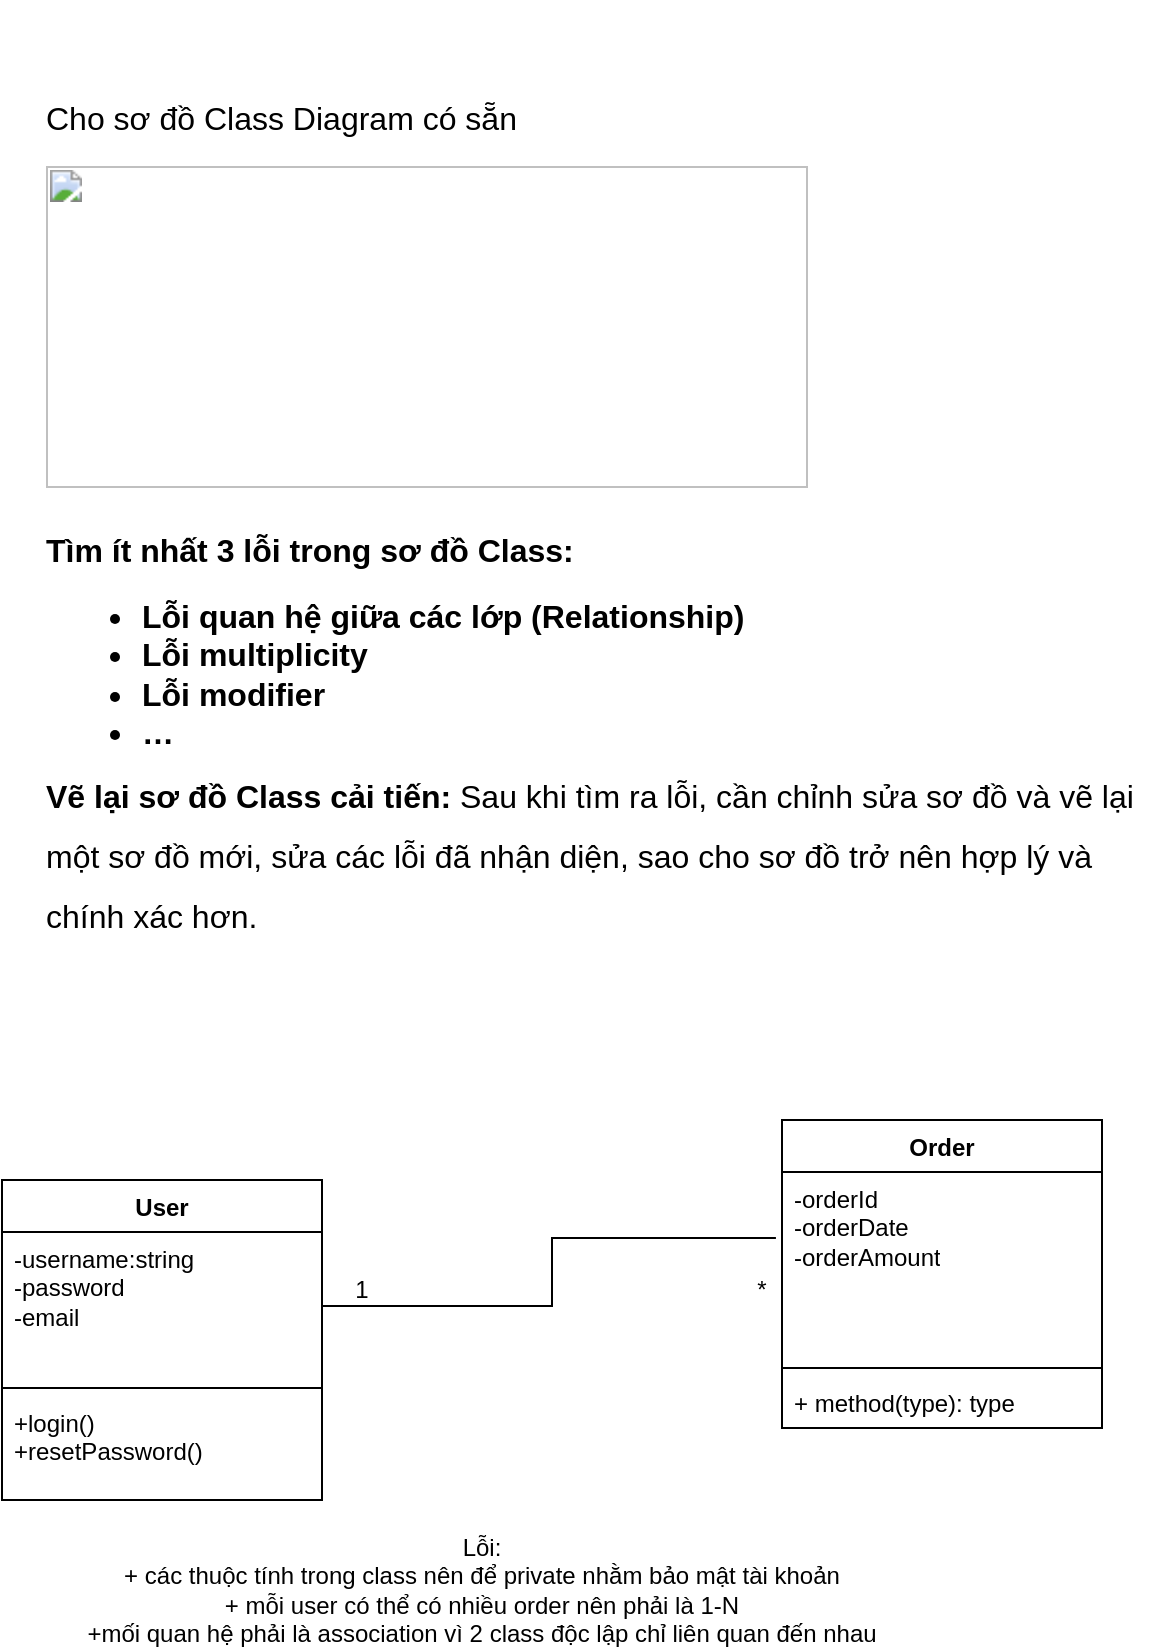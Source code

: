 <mxfile version="28.2.8">
  <diagram name="Page-1" id="6E5zICl8OUgghLEykvKv">
    <mxGraphModel dx="1216" dy="905" grid="1" gridSize="10" guides="1" tooltips="1" connect="1" arrows="1" fold="1" page="1" pageScale="1" pageWidth="850" pageHeight="1100" math="0" shadow="0">
      <root>
        <mxCell id="0" />
        <mxCell id="1" parent="0" />
        <UserObject label="&lt;p dir=&quot;ltr&quot; style=&quot;box-sizing: border-box; margin: 6pt 0px; padding: 0px; color: rgb(0, 0, 0); font-family: SFProDisplay; font-size: 16px; font-style: normal; font-variant-ligatures: normal; font-variant-caps: normal; font-weight: 400; letter-spacing: normal; orphans: 2; text-align: start; text-indent: 0px; text-transform: none; widows: 2; word-spacing: 0px; -webkit-text-stroke-width: 0px; white-space: normal; background-color: rgb(255, 255, 255); text-decoration-thickness: initial; text-decoration-style: initial; text-decoration-color: initial; line-height: 1.8;&quot;&gt;&lt;span style=&quot;box-sizing: border-box; margin: 0px; padding: 0px; background-color: transparent; color: rgb(0, 0, 0); font-family: Arial, sans-serif; font-size: 12pt;&quot;&gt;&lt;span style=&quot;box-sizing: border-box; margin: 0px; padding: 0px; font-style: normal; font-variant: normal; font-weight: 400; text-decoration: none; vertical-align: baseline; white-space: pre-wrap;&quot;&gt;&lt;br class=&quot;Apple-interchange-newline&quot;&gt;Cho sơ đồ Class Diagram có sẵn&lt;/span&gt;&lt;/span&gt;&lt;/p&gt;&lt;p dir=&quot;ltr&quot; style=&quot;box-sizing: border-box; margin: 6pt 0px; padding: 0px; color: rgb(0, 0, 0); font-family: SFProDisplay; font-size: 16px; font-style: normal; font-variant-ligatures: normal; font-variant-caps: normal; font-weight: 400; letter-spacing: normal; orphans: 2; text-align: start; text-indent: 0px; text-transform: none; widows: 2; word-spacing: 0px; -webkit-text-stroke-width: 0px; white-space: normal; background-color: rgb(255, 255, 255); text-decoration-thickness: initial; text-decoration-style: initial; text-decoration-color: initial; line-height: 1.8;&quot;&gt;&lt;span style=&quot;box-sizing: border-box; margin: 0px; padding: 0px; background-color: transparent; color: rgb(0, 0, 0); font-family: Arial, sans-serif; font-size: 12pt;&quot;&gt;&lt;span style=&quot;box-sizing: border-box; margin: 0px; padding: 0px; border-style: none; display: inline-block; font-style: normal; font-variant: normal; font-weight: 400; height: 161px; overflow: hidden; text-decoration: none; vertical-align: baseline; white-space: pre-wrap; width: 381px;&quot;&gt;&lt;img src=&quot;https://phenika-storage.s3.ap-southeast-2.amazonaws.com/uploads/b19d78c9-5518-4044-a737-a2e490474695.png&quot; width=&quot;381&quot; height=&quot;161&quot; style=&quot;box-sizing: border-box; margin: 0px; padding: 0px; vertical-align: middle;&quot;&gt;&lt;/span&gt;&lt;/span&gt;&lt;/p&gt;&lt;p dir=&quot;ltr&quot; style=&quot;box-sizing: border-box; margin: 6pt 0px; padding: 0px; color: rgb(0, 0, 0); font-family: SFProDisplay; font-size: 16px; font-style: normal; font-variant-ligatures: normal; font-variant-caps: normal; font-weight: 400; letter-spacing: normal; orphans: 2; text-align: start; text-indent: 0px; text-transform: none; widows: 2; word-spacing: 0px; -webkit-text-stroke-width: 0px; white-space: normal; background-color: rgb(255, 255, 255); text-decoration-thickness: initial; text-decoration-style: initial; text-decoration-color: initial; line-height: 1.8;&quot;&gt;&lt;span style=&quot;box-sizing: border-box; margin: 0px; padding: 0px; background-color: transparent; color: rgb(0, 0, 0); font-family: Arial, sans-serif; font-size: 12pt;&quot;&gt;&lt;span style=&quot;box-sizing: border-box; margin: 0px; padding: 0px; font-style: normal; font-variant: normal; text-decoration: none; vertical-align: baseline; white-space: pre-wrap;&quot;&gt;&lt;strong style=&quot;box-sizing: border-box; margin: 0px; padding: 0px; font-weight: bolder;&quot;&gt;Tìm ít nhất 3 lỗi trong sơ đồ Class:&lt;/strong&gt;&lt;/span&gt;&lt;/span&gt;&lt;/p&gt;&lt;ul style=&quot;box-sizing: border-box; margin: 0px; padding: 0px 0px 0px 2rem; list-style: circle; color: rgb(33, 37, 41); font-family: SFProDisplay; font-size: 16px; font-style: normal; font-variant-ligatures: normal; font-variant-caps: normal; font-weight: 400; letter-spacing: normal; orphans: 2; text-align: start; text-indent: 0px; text-transform: none; widows: 2; word-spacing: 0px; -webkit-text-stroke-width: 0px; white-space: normal; background-color: rgb(255, 255, 255); text-decoration-thickness: initial; text-decoration-style: initial; text-decoration-color: initial; padding-inline-start: 48px;&quot;&gt;&lt;li dir=&quot;ltr&quot; aria-level=&quot;1&quot; style=&quot;box-sizing: border-box; margin: 0px; padding: 0px; background-color: transparent; color: rgb(0, 0, 0); font-family: Arial, sans-serif; font-size: 12pt; font-style: normal; font-variant: normal; font-weight: 400; list-style-type: disc; text-decoration: none; vertical-align: baseline; white-space: pre;&quot;&gt;&lt;span style=&quot;box-sizing: border-box; margin: 0px; padding: 0px; background-color: transparent; color: rgb(0, 0, 0); font-family: Arial, sans-serif; font-size: 12pt;&quot;&gt;&lt;span style=&quot;box-sizing: border-box; margin: 0px; padding: 0px; font-style: normal; font-variant: normal; text-decoration: none; vertical-align: baseline; white-space: pre-wrap;&quot;&gt;&lt;strong style=&quot;box-sizing: border-box; margin: 0px; padding: 0px; font-weight: bolder;&quot;&gt;Lỗi quan hệ giữa các lớp (Relationship)&lt;/strong&gt;&lt;/span&gt;&lt;/span&gt;&lt;/li&gt;&lt;li dir=&quot;ltr&quot; aria-level=&quot;1&quot; style=&quot;box-sizing: border-box; margin: 0px; padding: 0px; background-color: transparent; color: rgb(0, 0, 0); font-family: Arial, sans-serif; font-size: 12pt; font-style: normal; font-variant: normal; font-weight: 400; list-style-type: disc; text-decoration: none; vertical-align: baseline; white-space: pre;&quot;&gt;&lt;span style=&quot;box-sizing: border-box; margin: 0px; padding: 0px; background-color: transparent; color: rgb(0, 0, 0); font-family: Arial, sans-serif; font-size: 12pt;&quot;&gt;&lt;span style=&quot;box-sizing: border-box; margin: 0px; padding: 0px; font-style: normal; font-variant: normal; text-decoration: none; vertical-align: baseline; white-space: pre-wrap;&quot;&gt;&lt;strong style=&quot;box-sizing: border-box; margin: 0px; padding: 0px; font-weight: bolder;&quot;&gt;Lỗi multiplicity&lt;/strong&gt;&lt;/span&gt;&lt;/span&gt;&lt;/li&gt;&lt;li dir=&quot;ltr&quot; aria-level=&quot;1&quot; style=&quot;box-sizing: border-box; margin: 0px; padding: 0px; background-color: transparent; color: rgb(0, 0, 0); font-family: Arial, sans-serif; font-size: 12pt; font-style: normal; font-variant: normal; font-weight: 400; list-style-type: disc; text-decoration: none; vertical-align: baseline; white-space: pre;&quot;&gt;&lt;span style=&quot;box-sizing: border-box; margin: 0px; padding: 0px; background-color: transparent; color: rgb(0, 0, 0); font-family: Arial, sans-serif; font-size: 12pt;&quot;&gt;&lt;span style=&quot;box-sizing: border-box; margin: 0px; padding: 0px; font-style: normal; font-variant: normal; text-decoration: none; vertical-align: baseline; white-space: pre-wrap;&quot;&gt;&lt;strong style=&quot;box-sizing: border-box; margin: 0px; padding: 0px; font-weight: bolder;&quot;&gt;Lỗi modifier&lt;/strong&gt;&lt;/span&gt;&lt;/span&gt;&lt;/li&gt;&lt;li dir=&quot;ltr&quot; aria-level=&quot;1&quot; style=&quot;box-sizing: border-box; margin: 0px; padding: 0px; background-color: transparent; color: rgb(0, 0, 0); font-family: Arial, sans-serif; font-size: 12pt; font-style: normal; font-variant: normal; font-weight: 400; list-style-type: disc; text-decoration: none; vertical-align: baseline; white-space: pre;&quot;&gt;&lt;span style=&quot;box-sizing: border-box; margin: 0px; padding: 0px; background-color: transparent; color: rgb(0, 0, 0); font-family: Arial, sans-serif; font-size: 12pt;&quot;&gt;&lt;span style=&quot;box-sizing: border-box; margin: 0px; padding: 0px; font-style: normal; font-variant: normal; text-decoration: none; vertical-align: baseline; white-space: pre-wrap;&quot;&gt;&lt;strong style=&quot;box-sizing: border-box; margin: 0px; padding: 0px; font-weight: bolder;&quot;&gt;…&lt;/strong&gt;&lt;/span&gt;&lt;/span&gt;&lt;/li&gt;&lt;/ul&gt;&lt;p dir=&quot;ltr&quot; style=&quot;box-sizing: border-box; margin: 6pt 0px; padding: 0px; color: rgb(0, 0, 0); font-family: SFProDisplay; font-size: 16px; font-style: normal; font-variant-ligatures: normal; font-variant-caps: normal; font-weight: 400; letter-spacing: normal; orphans: 2; text-align: start; text-indent: 0px; text-transform: none; widows: 2; word-spacing: 0px; -webkit-text-stroke-width: 0px; white-space: normal; background-color: rgb(255, 255, 255); text-decoration-thickness: initial; text-decoration-style: initial; text-decoration-color: initial; line-height: 1.8;&quot;&gt;&lt;span style=&quot;box-sizing: border-box; margin: 0px; padding: 0px; background-color: transparent; color: rgb(0, 0, 0); font-family: Arial, sans-serif; font-size: 12pt;&quot;&gt;&lt;span style=&quot;box-sizing: border-box; margin: 0px; padding: 0px; font-style: normal; font-variant: normal; text-decoration: none; vertical-align: baseline; white-space: pre-wrap;&quot;&gt;&lt;strong style=&quot;box-sizing: border-box; margin: 0px; padding: 0px; font-weight: bolder;&quot;&gt;Vẽ lại sơ đồ Class cải tiến:&lt;/strong&gt;&lt;/span&gt;&lt;span style=&quot;box-sizing: border-box; margin: 0px; padding: 0px; font-style: normal; font-variant: normal; font-weight: 400; text-decoration: none; vertical-align: baseline; white-space: pre-wrap;&quot;&gt; Sau khi tìm ra lỗi, cần chỉnh sửa sơ đồ và vẽ lại một sơ đồ mới, sửa các lỗi đã nhận diện, sao cho sơ đồ trở nên hợp lý và chính xác hơn.&lt;/span&gt;&lt;/span&gt;&lt;/p&gt;&lt;br class=&quot;Apple-interchange-newline&quot;&gt;" link="&lt;p dir=&quot;ltr&quot; style=&quot;box-sizing: border-box; margin: 6pt 0px; padding: 0px; color: rgb(0, 0, 0); font-family: SFProDisplay; font-size: 16px; font-style: normal; font-variant-ligatures: normal; font-variant-caps: normal; font-weight: 400; letter-spacing: normal; orphans: 2; text-align: start; text-indent: 0px; text-transform: none; widows: 2; word-spacing: 0px; -webkit-text-stroke-width: 0px; white-space: normal; background-color: rgb(255, 255, 255); text-decoration-thickness: initial; text-decoration-style: initial; text-decoration-color: initial; line-height: 1.8;&quot;&gt;&lt;span style=&quot;box-sizing: border-box; margin: 0px; padding: 0px; background-color: transparent; color: rgb(0, 0, 0); font-family: Arial, sans-serif; font-size: 12pt;&quot;&gt;&lt;span style=&quot;box-sizing: border-box; margin: 0px; padding: 0px; font-style: normal; font-variant: normal; font-weight: 400; text-decoration: none; vertical-align: baseline; white-space: pre-wrap;&quot;&gt;&lt;br class=&quot;Apple-interchange-newline&quot;&gt;Cho sơ đồ Class Diagram có sẵn&lt;/span&gt;&lt;/span&gt;&lt;/p&gt;&lt;p dir=&quot;ltr&quot; style=&quot;box-sizing: border-box; margin: 6pt 0px; padding: 0px; color: rgb(0, 0, 0); font-family: SFProDisplay; font-size: 16px; font-style: normal; font-variant-ligatures: normal; font-variant-caps: normal; font-weight: 400; letter-spacing: normal; orphans: 2; text-align: start; text-indent: 0px; text-transform: none; widows: 2; word-spacing: 0px; -webkit-text-stroke-width: 0px; white-space: normal; background-color: rgb(255, 255, 255); text-decoration-thickness: initial; text-decoration-style: initial; text-decoration-color: initial; line-height: 1.8;&quot;&gt;&lt;span style=&quot;box-sizing: border-box; margin: 0px; padding: 0px; background-color: transparent; color: rgb(0, 0, 0); font-family: Arial, sans-serif; font-size: 12pt;&quot;&gt;&lt;span style=&quot;box-sizing: border-box; margin: 0px; padding: 0px; border-style: none; display: inline-block; font-style: normal; font-variant: normal; font-weight: 400; height: 161px; overflow: hidden; text-decoration: none; vertical-align: baseline; white-space: pre-wrap; width: 381px;&quot;&gt;&lt;img src=&quot;https://phenika-storage.s3.ap-southeast-2.amazonaws.com/uploads/b19d78c9-5518-4044-a737-a2e490474695.png&quot; width=&quot;381&quot; height=&quot;161&quot; style=&quot;box-sizing: border-box; margin: 0px; padding: 0px; vertical-align: middle;&quot;&gt;&lt;/span&gt;&lt;/span&gt;&lt;/p&gt;&lt;p dir=&quot;ltr&quot; style=&quot;box-sizing: border-box; margin: 6pt 0px; padding: 0px; color: rgb(0, 0, 0); font-family: SFProDisplay; font-size: 16px; font-style: normal; font-variant-ligatures: normal; font-variant-caps: normal; font-weight: 400; letter-spacing: normal; orphans: 2; text-align: start; text-indent: 0px; text-transform: none; widows: 2; word-spacing: 0px; -webkit-text-stroke-width: 0px; white-space: normal; background-color: rgb(255, 255, 255); text-decoration-thickness: initial; text-decoration-style: initial; text-decoration-color: initial; line-height: 1.8;&quot;&gt;&lt;span style=&quot;box-sizing: border-box; margin: 0px; padding: 0px; background-color: transparent; color: rgb(0, 0, 0); font-family: Arial, sans-serif; font-size: 12pt;&quot;&gt;&lt;span style=&quot;box-sizing: border-box; margin: 0px; padding: 0px; font-style: normal; font-variant: normal; text-decoration: none; vertical-align: baseline; white-space: pre-wrap;&quot;&gt;&lt;strong style=&quot;box-sizing: border-box; margin: 0px; padding: 0px; font-weight: bolder;&quot;&gt;Tìm ít nhất 3 lỗi trong sơ đồ Class:&lt;/strong&gt;&lt;/span&gt;&lt;/span&gt;&lt;/p&gt;&lt;ul style=&quot;box-sizing: border-box; margin: 0px; padding: 0px 0px 0px 2rem; list-style: circle; color: rgb(33, 37, 41); font-family: SFProDisplay; font-size: 16px; font-style: normal; font-variant-ligatures: normal; font-variant-caps: normal; font-weight: 400; letter-spacing: normal; orphans: 2; text-align: start; text-indent: 0px; text-transform: none; widows: 2; word-spacing: 0px; -webkit-text-stroke-width: 0px; white-space: normal; background-color: rgb(255, 255, 255); text-decoration-thickness: initial; text-decoration-style: initial; text-decoration-color: initial; padding-inline-start: 48px;&quot;&gt;&lt;li dir=&quot;ltr&quot; aria-level=&quot;1&quot; style=&quot;box-sizing: border-box; margin: 0px; padding: 0px; background-color: transparent; color: rgb(0, 0, 0); font-family: Arial, sans-serif; font-size: 12pt; font-style: normal; font-variant: normal; font-weight: 400; list-style-type: disc; text-decoration: none; vertical-align: baseline; white-space: pre;&quot;&gt;&lt;span style=&quot;box-sizing: border-box; margin: 0px; padding: 0px; background-color: transparent; color: rgb(0, 0, 0); font-family: Arial, sans-serif; font-size: 12pt;&quot;&gt;&lt;span style=&quot;box-sizing: border-box; margin: 0px; padding: 0px; font-style: normal; font-variant: normal; text-decoration: none; vertical-align: baseline; white-space: pre-wrap;&quot;&gt;&lt;strong style=&quot;box-sizing: border-box; margin: 0px; padding: 0px; font-weight: bolder;&quot;&gt;Lỗi quan hệ giữa các lớp (Relationship)&lt;/strong&gt;&lt;/span&gt;&lt;/span&gt;&lt;/li&gt;&lt;li dir=&quot;ltr&quot; aria-level=&quot;1&quot; style=&quot;box-sizing: border-box; margin: 0px; padding: 0px; background-color: transparent; color: rgb(0, 0, 0); font-family: Arial, sans-serif; font-size: 12pt; font-style: normal; font-variant: normal; font-weight: 400; list-style-type: disc; text-decoration: none; vertical-align: baseline; white-space: pre;&quot;&gt;&lt;span style=&quot;box-sizing: border-box; margin: 0px; padding: 0px; background-color: transparent; color: rgb(0, 0, 0); font-family: Arial, sans-serif; font-size: 12pt;&quot;&gt;&lt;span style=&quot;box-sizing: border-box; margin: 0px; padding: 0px; font-style: normal; font-variant: normal; text-decoration: none; vertical-align: baseline; white-space: pre-wrap;&quot;&gt;&lt;strong style=&quot;box-sizing: border-box; margin: 0px; padding: 0px; font-weight: bolder;&quot;&gt;Lỗi multiplicity&lt;/strong&gt;&lt;/span&gt;&lt;/span&gt;&lt;/li&gt;&lt;li dir=&quot;ltr&quot; aria-level=&quot;1&quot; style=&quot;box-sizing: border-box; margin: 0px; padding: 0px; background-color: transparent; color: rgb(0, 0, 0); font-family: Arial, sans-serif; font-size: 12pt; font-style: normal; font-variant: normal; font-weight: 400; list-style-type: disc; text-decoration: none; vertical-align: baseline; white-space: pre;&quot;&gt;&lt;span style=&quot;box-sizing: border-box; margin: 0px; padding: 0px; background-color: transparent; color: rgb(0, 0, 0); font-family: Arial, sans-serif; font-size: 12pt;&quot;&gt;&lt;span style=&quot;box-sizing: border-box; margin: 0px; padding: 0px; font-style: normal; font-variant: normal; text-decoration: none; vertical-align: baseline; white-space: pre-wrap;&quot;&gt;&lt;strong style=&quot;box-sizing: border-box; margin: 0px; padding: 0px; font-weight: bolder;&quot;&gt;Lỗi modifier&lt;/strong&gt;&lt;/span&gt;&lt;/span&gt;&lt;/li&gt;&lt;li dir=&quot;ltr&quot; aria-level=&quot;1&quot; style=&quot;box-sizing: border-box; margin: 0px; padding: 0px; background-color: transparent; color: rgb(0, 0, 0); font-family: Arial, sans-serif; font-size: 12pt; font-style: normal; font-variant: normal; font-weight: 400; list-style-type: disc; text-decoration: none; vertical-align: baseline; white-space: pre;&quot;&gt;&lt;span style=&quot;box-sizing: border-box; margin: 0px; padding: 0px; background-color: transparent; color: rgb(0, 0, 0); font-family: Arial, sans-serif; font-size: 12pt;&quot;&gt;&lt;span style=&quot;box-sizing: border-box; margin: 0px; padding: 0px; font-style: normal; font-variant: normal; text-decoration: none; vertical-align: baseline; white-space: pre-wrap;&quot;&gt;&lt;strong style=&quot;box-sizing: border-box; margin: 0px; padding: 0px; font-weight: bolder;&quot;&gt;…&lt;/strong&gt;&lt;/span&gt;&lt;/span&gt;&lt;/li&gt;&lt;/ul&gt;&lt;p dir=&quot;ltr&quot; style=&quot;box-sizing: border-box; margin: 6pt 0px; padding: 0px; color: rgb(0, 0, 0); font-family: SFProDisplay; font-size: 16px; font-style: normal; font-variant-ligatures: normal; font-variant-caps: normal; font-weight: 400; letter-spacing: normal; orphans: 2; text-align: start; text-indent: 0px; text-transform: none; widows: 2; word-spacing: 0px; -webkit-text-stroke-width: 0px; white-space: normal; background-color: rgb(255, 255, 255); text-decoration-thickness: initial; text-decoration-style: initial; text-decoration-color: initial; line-height: 1.8;&quot;&gt;&lt;span style=&quot;box-sizing: border-box; margin: 0px; padding: 0px; background-color: transparent; color: rgb(0, 0, 0); font-family: Arial, sans-serif; font-size: 12pt;&quot;&gt;&lt;span style=&quot;box-sizing: border-box; margin: 0px; padding: 0px; font-style: normal; font-variant: normal; text-decoration: none; vertical-align: baseline; white-space: pre-wrap;&quot;&gt;&lt;strong style=&quot;box-sizing: border-box; margin: 0px; padding: 0px; font-weight: bolder;&quot;&gt;Vẽ lại sơ đồ Class cải tiến:&lt;/strong&gt;&lt;/span&gt;&lt;span style=&quot;box-sizing: border-box; margin: 0px; padding: 0px; font-style: normal; font-variant: normal; font-weight: 400; text-decoration: none; vertical-align: baseline; white-space: pre-wrap;&quot;&gt; Sau khi tìm ra lỗi, cần chỉnh sửa sơ đồ và vẽ lại một sơ đồ mới, sửa các lỗi đã nhận diện, sao cho sơ đồ trở nên hợp lý và chính xác hơn.&lt;/span&gt;&lt;/span&gt;&lt;/p&gt;&lt;br class=&quot;Apple-interchange-newline&quot;&gt;" id="1S2mkbfzsz6yc2ERIfCM-1">
          <mxCell style="text;whiteSpace=wrap;html=1;" parent="1" vertex="1">
            <mxGeometry x="90" y="40" width="560" height="510" as="geometry" />
          </mxCell>
        </UserObject>
        <mxCell id="1S2mkbfzsz6yc2ERIfCM-2" value="Order" style="swimlane;fontStyle=1;align=center;verticalAlign=top;childLayout=stackLayout;horizontal=1;startSize=26;horizontalStack=0;resizeParent=1;resizeParentMax=0;resizeLast=0;collapsible=1;marginBottom=0;whiteSpace=wrap;html=1;" parent="1" vertex="1">
          <mxGeometry x="460" y="600" width="160" height="154" as="geometry" />
        </mxCell>
        <mxCell id="1S2mkbfzsz6yc2ERIfCM-3" value="-orderId&lt;div&gt;-orderDate&lt;/div&gt;&lt;div&gt;-orderAmount&lt;/div&gt;" style="text;strokeColor=none;fillColor=none;align=left;verticalAlign=top;spacingLeft=4;spacingRight=4;overflow=hidden;rotatable=0;points=[[0,0.5],[1,0.5]];portConstraint=eastwest;whiteSpace=wrap;html=1;" parent="1S2mkbfzsz6yc2ERIfCM-2" vertex="1">
          <mxGeometry y="26" width="160" height="94" as="geometry" />
        </mxCell>
        <mxCell id="1S2mkbfzsz6yc2ERIfCM-4" value="" style="line;strokeWidth=1;fillColor=none;align=left;verticalAlign=middle;spacingTop=-1;spacingLeft=3;spacingRight=3;rotatable=0;labelPosition=right;points=[];portConstraint=eastwest;strokeColor=inherit;" parent="1S2mkbfzsz6yc2ERIfCM-2" vertex="1">
          <mxGeometry y="120" width="160" height="8" as="geometry" />
        </mxCell>
        <mxCell id="1S2mkbfzsz6yc2ERIfCM-5" value="+ method(type): type" style="text;strokeColor=none;fillColor=none;align=left;verticalAlign=top;spacingLeft=4;spacingRight=4;overflow=hidden;rotatable=0;points=[[0,0.5],[1,0.5]];portConstraint=eastwest;whiteSpace=wrap;html=1;" parent="1S2mkbfzsz6yc2ERIfCM-2" vertex="1">
          <mxGeometry y="128" width="160" height="26" as="geometry" />
        </mxCell>
        <mxCell id="1S2mkbfzsz6yc2ERIfCM-6" value="User" style="swimlane;fontStyle=1;align=center;verticalAlign=top;childLayout=stackLayout;horizontal=1;startSize=26;horizontalStack=0;resizeParent=1;resizeParentMax=0;resizeLast=0;collapsible=1;marginBottom=0;whiteSpace=wrap;html=1;" parent="1" vertex="1">
          <mxGeometry x="70" y="630" width="160" height="160" as="geometry" />
        </mxCell>
        <mxCell id="1S2mkbfzsz6yc2ERIfCM-7" value="-username:string&lt;div&gt;-password&lt;/div&gt;&lt;div&gt;-email&lt;/div&gt;" style="text;strokeColor=none;fillColor=none;align=left;verticalAlign=top;spacingLeft=4;spacingRight=4;overflow=hidden;rotatable=0;points=[[0,0.5],[1,0.5]];portConstraint=eastwest;whiteSpace=wrap;html=1;" parent="1S2mkbfzsz6yc2ERIfCM-6" vertex="1">
          <mxGeometry y="26" width="160" height="74" as="geometry" />
        </mxCell>
        <mxCell id="1S2mkbfzsz6yc2ERIfCM-8" value="" style="line;strokeWidth=1;fillColor=none;align=left;verticalAlign=middle;spacingTop=-1;spacingLeft=3;spacingRight=3;rotatable=0;labelPosition=right;points=[];portConstraint=eastwest;strokeColor=inherit;" parent="1S2mkbfzsz6yc2ERIfCM-6" vertex="1">
          <mxGeometry y="100" width="160" height="8" as="geometry" />
        </mxCell>
        <mxCell id="1S2mkbfzsz6yc2ERIfCM-9" value="+login()&lt;div&gt;+resetPassword()&lt;/div&gt;" style="text;strokeColor=none;fillColor=none;align=left;verticalAlign=top;spacingLeft=4;spacingRight=4;overflow=hidden;rotatable=0;points=[[0,0.5],[1,0.5]];portConstraint=eastwest;whiteSpace=wrap;html=1;" parent="1S2mkbfzsz6yc2ERIfCM-6" vertex="1">
          <mxGeometry y="108" width="160" height="52" as="geometry" />
        </mxCell>
        <mxCell id="Gl4VyYgTRfTdNyDH3NCB-1" style="edgeStyle=orthogonalEdgeStyle;rounded=0;orthogonalLoop=1;jettySize=auto;html=1;entryX=-0.019;entryY=0.351;entryDx=0;entryDy=0;entryPerimeter=0;endArrow=none;endFill=0;" edge="1" parent="1" source="1S2mkbfzsz6yc2ERIfCM-7" target="1S2mkbfzsz6yc2ERIfCM-3">
          <mxGeometry relative="1" as="geometry" />
        </mxCell>
        <mxCell id="Gl4VyYgTRfTdNyDH3NCB-2" value="1" style="text;html=1;whiteSpace=wrap;strokeColor=none;fillColor=none;align=center;verticalAlign=middle;rounded=0;" vertex="1" parent="1">
          <mxGeometry x="220" y="670" width="60" height="30" as="geometry" />
        </mxCell>
        <mxCell id="Gl4VyYgTRfTdNyDH3NCB-4" value="Lỗi:&lt;div&gt;+ các thuộc tính trong class nên để private nhằm bảo mật tài khoản&lt;br&gt;+ mỗi user có thể có nhiều order nên phải là 1-N&lt;br&gt;+mối quan hệ phải là association vì 2 class độc lập chỉ liên quan đến nhau&lt;/div&gt;" style="text;html=1;whiteSpace=wrap;strokeColor=none;fillColor=none;align=center;verticalAlign=middle;rounded=0;" vertex="1" parent="1">
          <mxGeometry x="100" y="820" width="420" height="30" as="geometry" />
        </mxCell>
        <mxCell id="Gl4VyYgTRfTdNyDH3NCB-3" value="*" style="text;html=1;whiteSpace=wrap;strokeColor=none;fillColor=none;align=center;verticalAlign=middle;rounded=0;" vertex="1" parent="1">
          <mxGeometry x="370" y="670" width="160" height="30" as="geometry" />
        </mxCell>
      </root>
    </mxGraphModel>
  </diagram>
</mxfile>
